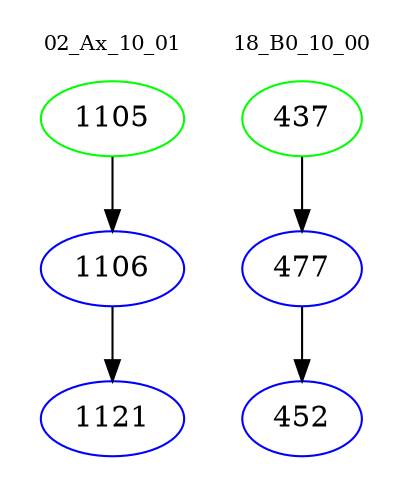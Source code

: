 digraph{
subgraph cluster_0 {
color = white
label = "02_Ax_10_01";
fontsize=10;
T0_1105 [label="1105", color="green"]
T0_1105 -> T0_1106 [color="black"]
T0_1106 [label="1106", color="blue"]
T0_1106 -> T0_1121 [color="black"]
T0_1121 [label="1121", color="blue"]
}
subgraph cluster_1 {
color = white
label = "18_B0_10_00";
fontsize=10;
T1_437 [label="437", color="green"]
T1_437 -> T1_477 [color="black"]
T1_477 [label="477", color="blue"]
T1_477 -> T1_452 [color="black"]
T1_452 [label="452", color="blue"]
}
}
